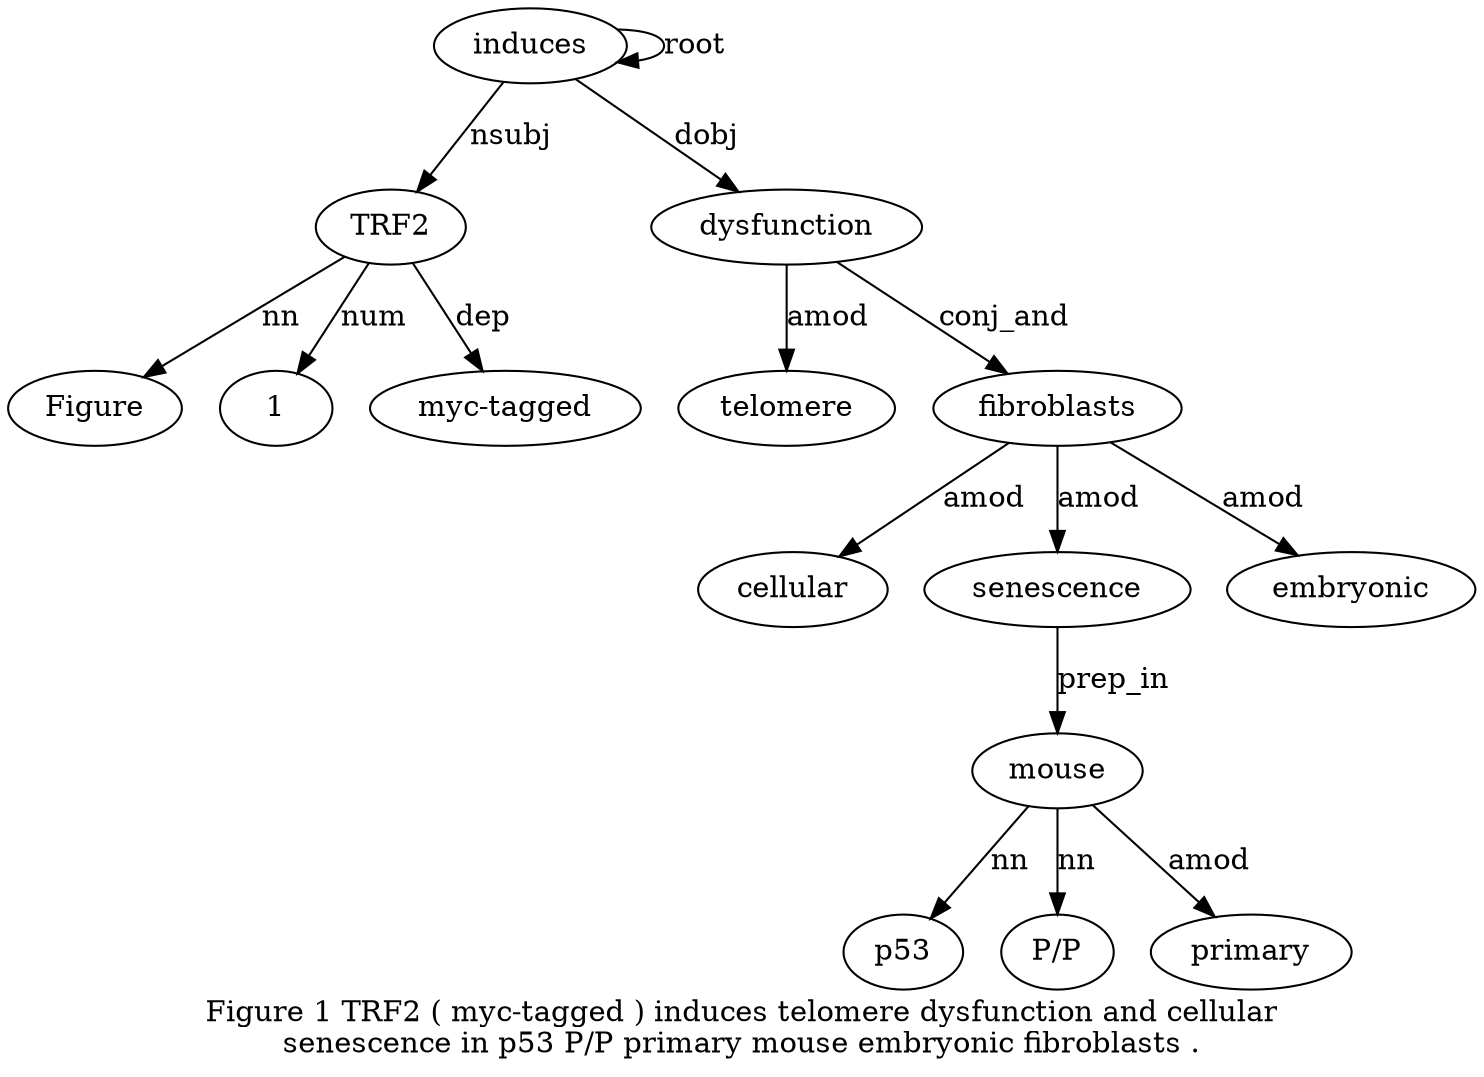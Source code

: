 digraph "Figure 1 TRF2 ( myc-tagged ) induces telomere dysfunction and cellular senescence in p53 P/P primary mouse embryonic fibroblasts ." {
label="Figure 1 TRF2 ( myc-tagged ) induces telomere dysfunction and cellular
senescence in p53 P/P primary mouse embryonic fibroblasts .";
TRF23 [style=filled, fillcolor=white, label=TRF2];
Figure1 [style=filled, fillcolor=white, label=Figure];
TRF23 -> Figure1  [label=nn];
12 [style=filled, fillcolor=white, label=1];
TRF23 -> 12  [label=num];
induces7 [style=filled, fillcolor=white, label=induces];
induces7 -> TRF23  [label=nsubj];
"myc-tagged5" [style=filled, fillcolor=white, label="myc-tagged"];
TRF23 -> "myc-tagged5"  [label=dep];
induces7 -> induces7  [label=root];
dysfunction9 [style=filled, fillcolor=white, label=dysfunction];
telomere8 [style=filled, fillcolor=white, label=telomere];
dysfunction9 -> telomere8  [label=amod];
induces7 -> dysfunction9  [label=dobj];
fibroblasts19 [style=filled, fillcolor=white, label=fibroblasts];
cellular11 [style=filled, fillcolor=white, label=cellular];
fibroblasts19 -> cellular11  [label=amod];
senescence12 [style=filled, fillcolor=white, label=senescence];
fibroblasts19 -> senescence12  [label=amod];
mouse17 [style=filled, fillcolor=white, label=mouse];
p5314 [style=filled, fillcolor=white, label=p53];
mouse17 -> p5314  [label=nn];
"P/P15" [style=filled, fillcolor=white, label="P/P"];
mouse17 -> "P/P15"  [label=nn];
primary16 [style=filled, fillcolor=white, label=primary];
mouse17 -> primary16  [label=amod];
senescence12 -> mouse17  [label=prep_in];
embryonic18 [style=filled, fillcolor=white, label=embryonic];
fibroblasts19 -> embryonic18  [label=amod];
dysfunction9 -> fibroblasts19  [label=conj_and];
}
